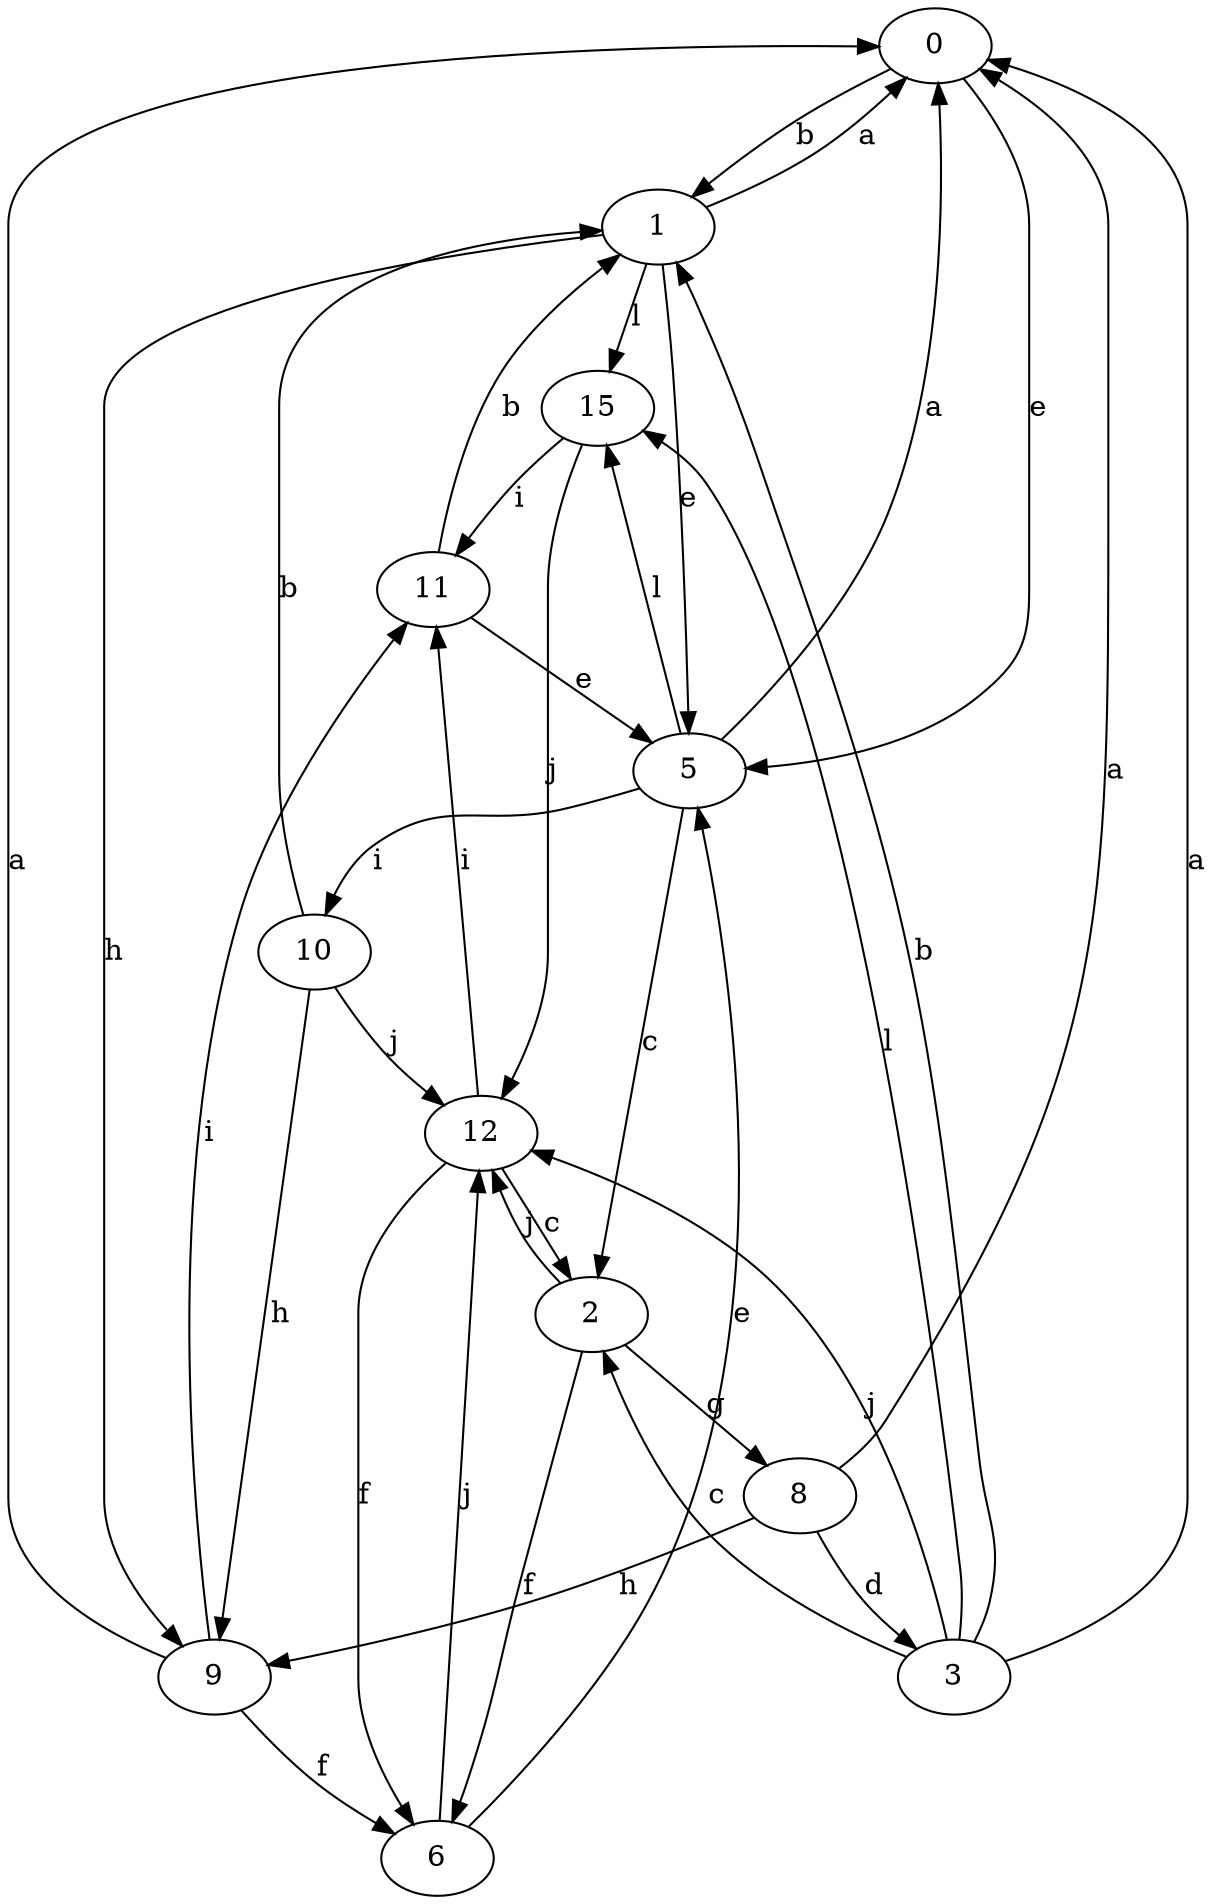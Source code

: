 strict digraph  {
0;
1;
2;
3;
5;
6;
8;
9;
10;
11;
12;
15;
0 -> 1  [label=b];
0 -> 5  [label=e];
1 -> 0  [label=a];
1 -> 5  [label=e];
1 -> 9  [label=h];
1 -> 15  [label=l];
2 -> 6  [label=f];
2 -> 8  [label=g];
2 -> 12  [label=j];
3 -> 0  [label=a];
3 -> 1  [label=b];
3 -> 2  [label=c];
3 -> 12  [label=j];
3 -> 15  [label=l];
5 -> 0  [label=a];
5 -> 2  [label=c];
5 -> 10  [label=i];
5 -> 15  [label=l];
6 -> 5  [label=e];
6 -> 12  [label=j];
8 -> 0  [label=a];
8 -> 3  [label=d];
8 -> 9  [label=h];
9 -> 0  [label=a];
9 -> 6  [label=f];
9 -> 11  [label=i];
10 -> 1  [label=b];
10 -> 9  [label=h];
10 -> 12  [label=j];
11 -> 1  [label=b];
11 -> 5  [label=e];
12 -> 2  [label=c];
12 -> 6  [label=f];
12 -> 11  [label=i];
15 -> 11  [label=i];
15 -> 12  [label=j];
}
